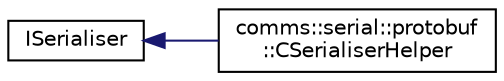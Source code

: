 digraph "Graphical Class Hierarchy"
{
 // LATEX_PDF_SIZE
  edge [fontname="Helvetica",fontsize="10",labelfontname="Helvetica",labelfontsize="10"];
  node [fontname="Helvetica",fontsize="10",shape=record];
  rankdir="LR";
  Node0 [label="ISerialiser",height=0.2,width=0.4,color="black", fillcolor="white", style="filled",URL="$classISerialiser.html",tooltip=" "];
  Node0 -> Node1 [dir="back",color="midnightblue",fontsize="10",style="solid",fontname="Helvetica"];
  Node1 [label="comms::serial::protobuf\l::CSerialiserHelper",height=0.2,width=0.4,color="black", fillcolor="white", style="filled",URL="$classcomms_1_1serial_1_1protobuf_1_1CSerialiserHelper.html",tooltip=" "];
}
